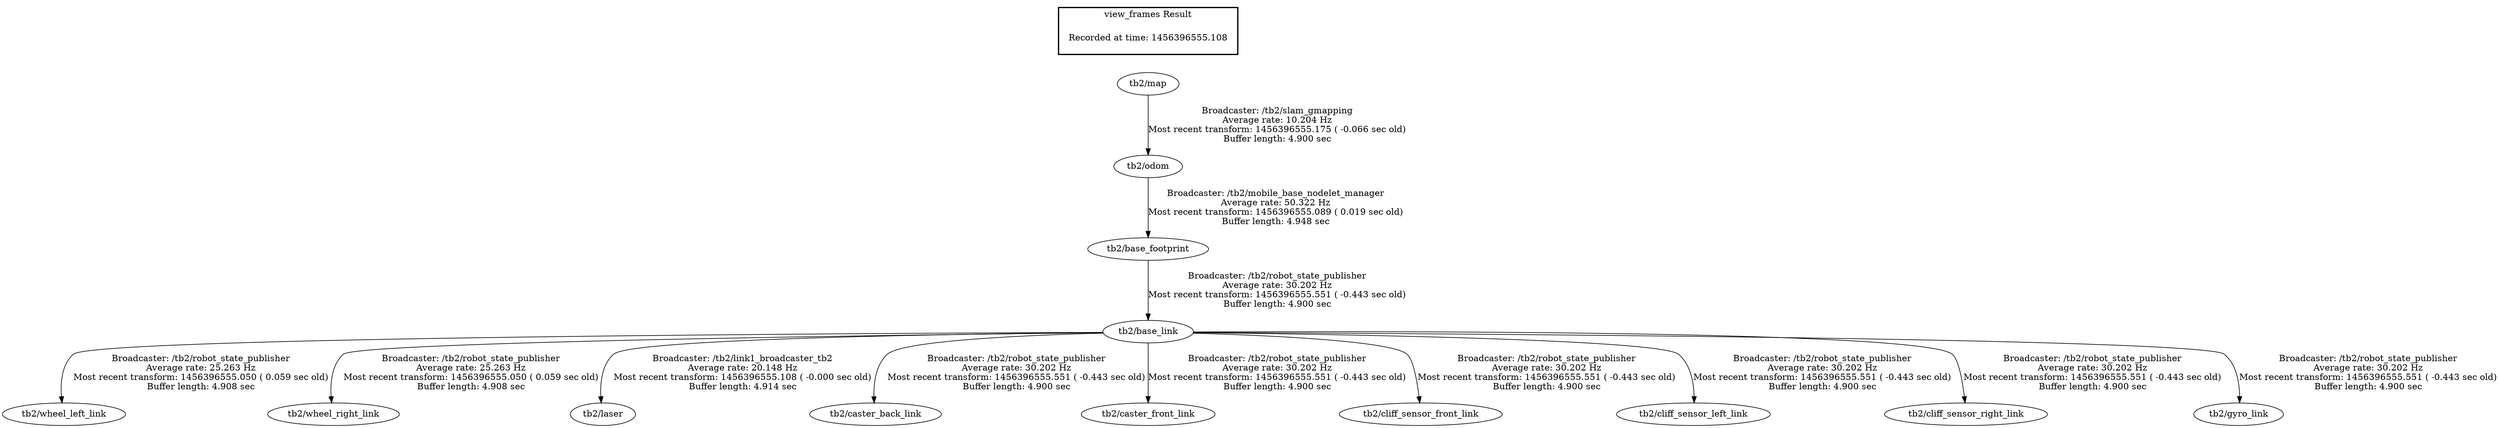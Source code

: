 digraph G {
"tb2/base_link" -> "tb2/wheel_left_link"[label="Broadcaster: /tb2/robot_state_publisher\nAverage rate: 25.263 Hz\nMost recent transform: 1456396555.050 ( 0.059 sec old)\nBuffer length: 4.908 sec\n"];
"tb2/base_footprint" -> "tb2/base_link"[label="Broadcaster: /tb2/robot_state_publisher\nAverage rate: 30.202 Hz\nMost recent transform: 1456396555.551 ( -0.443 sec old)\nBuffer length: 4.900 sec\n"];
"tb2/base_link" -> "tb2/wheel_right_link"[label="Broadcaster: /tb2/robot_state_publisher\nAverage rate: 25.263 Hz\nMost recent transform: 1456396555.050 ( 0.059 sec old)\nBuffer length: 4.908 sec\n"];
"tb2/odom" -> "tb2/base_footprint"[label="Broadcaster: /tb2/mobile_base_nodelet_manager\nAverage rate: 50.322 Hz\nMost recent transform: 1456396555.089 ( 0.019 sec old)\nBuffer length: 4.948 sec\n"];
"tb2/map" -> "tb2/odom"[label="Broadcaster: /tb2/slam_gmapping\nAverage rate: 10.204 Hz\nMost recent transform: 1456396555.175 ( -0.066 sec old)\nBuffer length: 4.900 sec\n"];
"tb2/base_link" -> "tb2/laser"[label="Broadcaster: /tb2/link1_broadcaster_tb2\nAverage rate: 20.148 Hz\nMost recent transform: 1456396555.108 ( -0.000 sec old)\nBuffer length: 4.914 sec\n"];
"tb2/base_link" -> "tb2/caster_back_link"[label="Broadcaster: /tb2/robot_state_publisher\nAverage rate: 30.202 Hz\nMost recent transform: 1456396555.551 ( -0.443 sec old)\nBuffer length: 4.900 sec\n"];
"tb2/base_link" -> "tb2/caster_front_link"[label="Broadcaster: /tb2/robot_state_publisher\nAverage rate: 30.202 Hz\nMost recent transform: 1456396555.551 ( -0.443 sec old)\nBuffer length: 4.900 sec\n"];
"tb2/base_link" -> "tb2/cliff_sensor_front_link"[label="Broadcaster: /tb2/robot_state_publisher\nAverage rate: 30.202 Hz\nMost recent transform: 1456396555.551 ( -0.443 sec old)\nBuffer length: 4.900 sec\n"];
"tb2/base_link" -> "tb2/cliff_sensor_left_link"[label="Broadcaster: /tb2/robot_state_publisher\nAverage rate: 30.202 Hz\nMost recent transform: 1456396555.551 ( -0.443 sec old)\nBuffer length: 4.900 sec\n"];
"tb2/base_link" -> "tb2/cliff_sensor_right_link"[label="Broadcaster: /tb2/robot_state_publisher\nAverage rate: 30.202 Hz\nMost recent transform: 1456396555.551 ( -0.443 sec old)\nBuffer length: 4.900 sec\n"];
"tb2/base_link" -> "tb2/gyro_link"[label="Broadcaster: /tb2/robot_state_publisher\nAverage rate: 30.202 Hz\nMost recent transform: 1456396555.551 ( -0.443 sec old)\nBuffer length: 4.900 sec\n"];
edge [style=invis];
 subgraph cluster_legend { style=bold; color=black; label ="view_frames Result";
"Recorded at time: 1456396555.108"[ shape=plaintext ] ;
 }->"tb2/map";
}